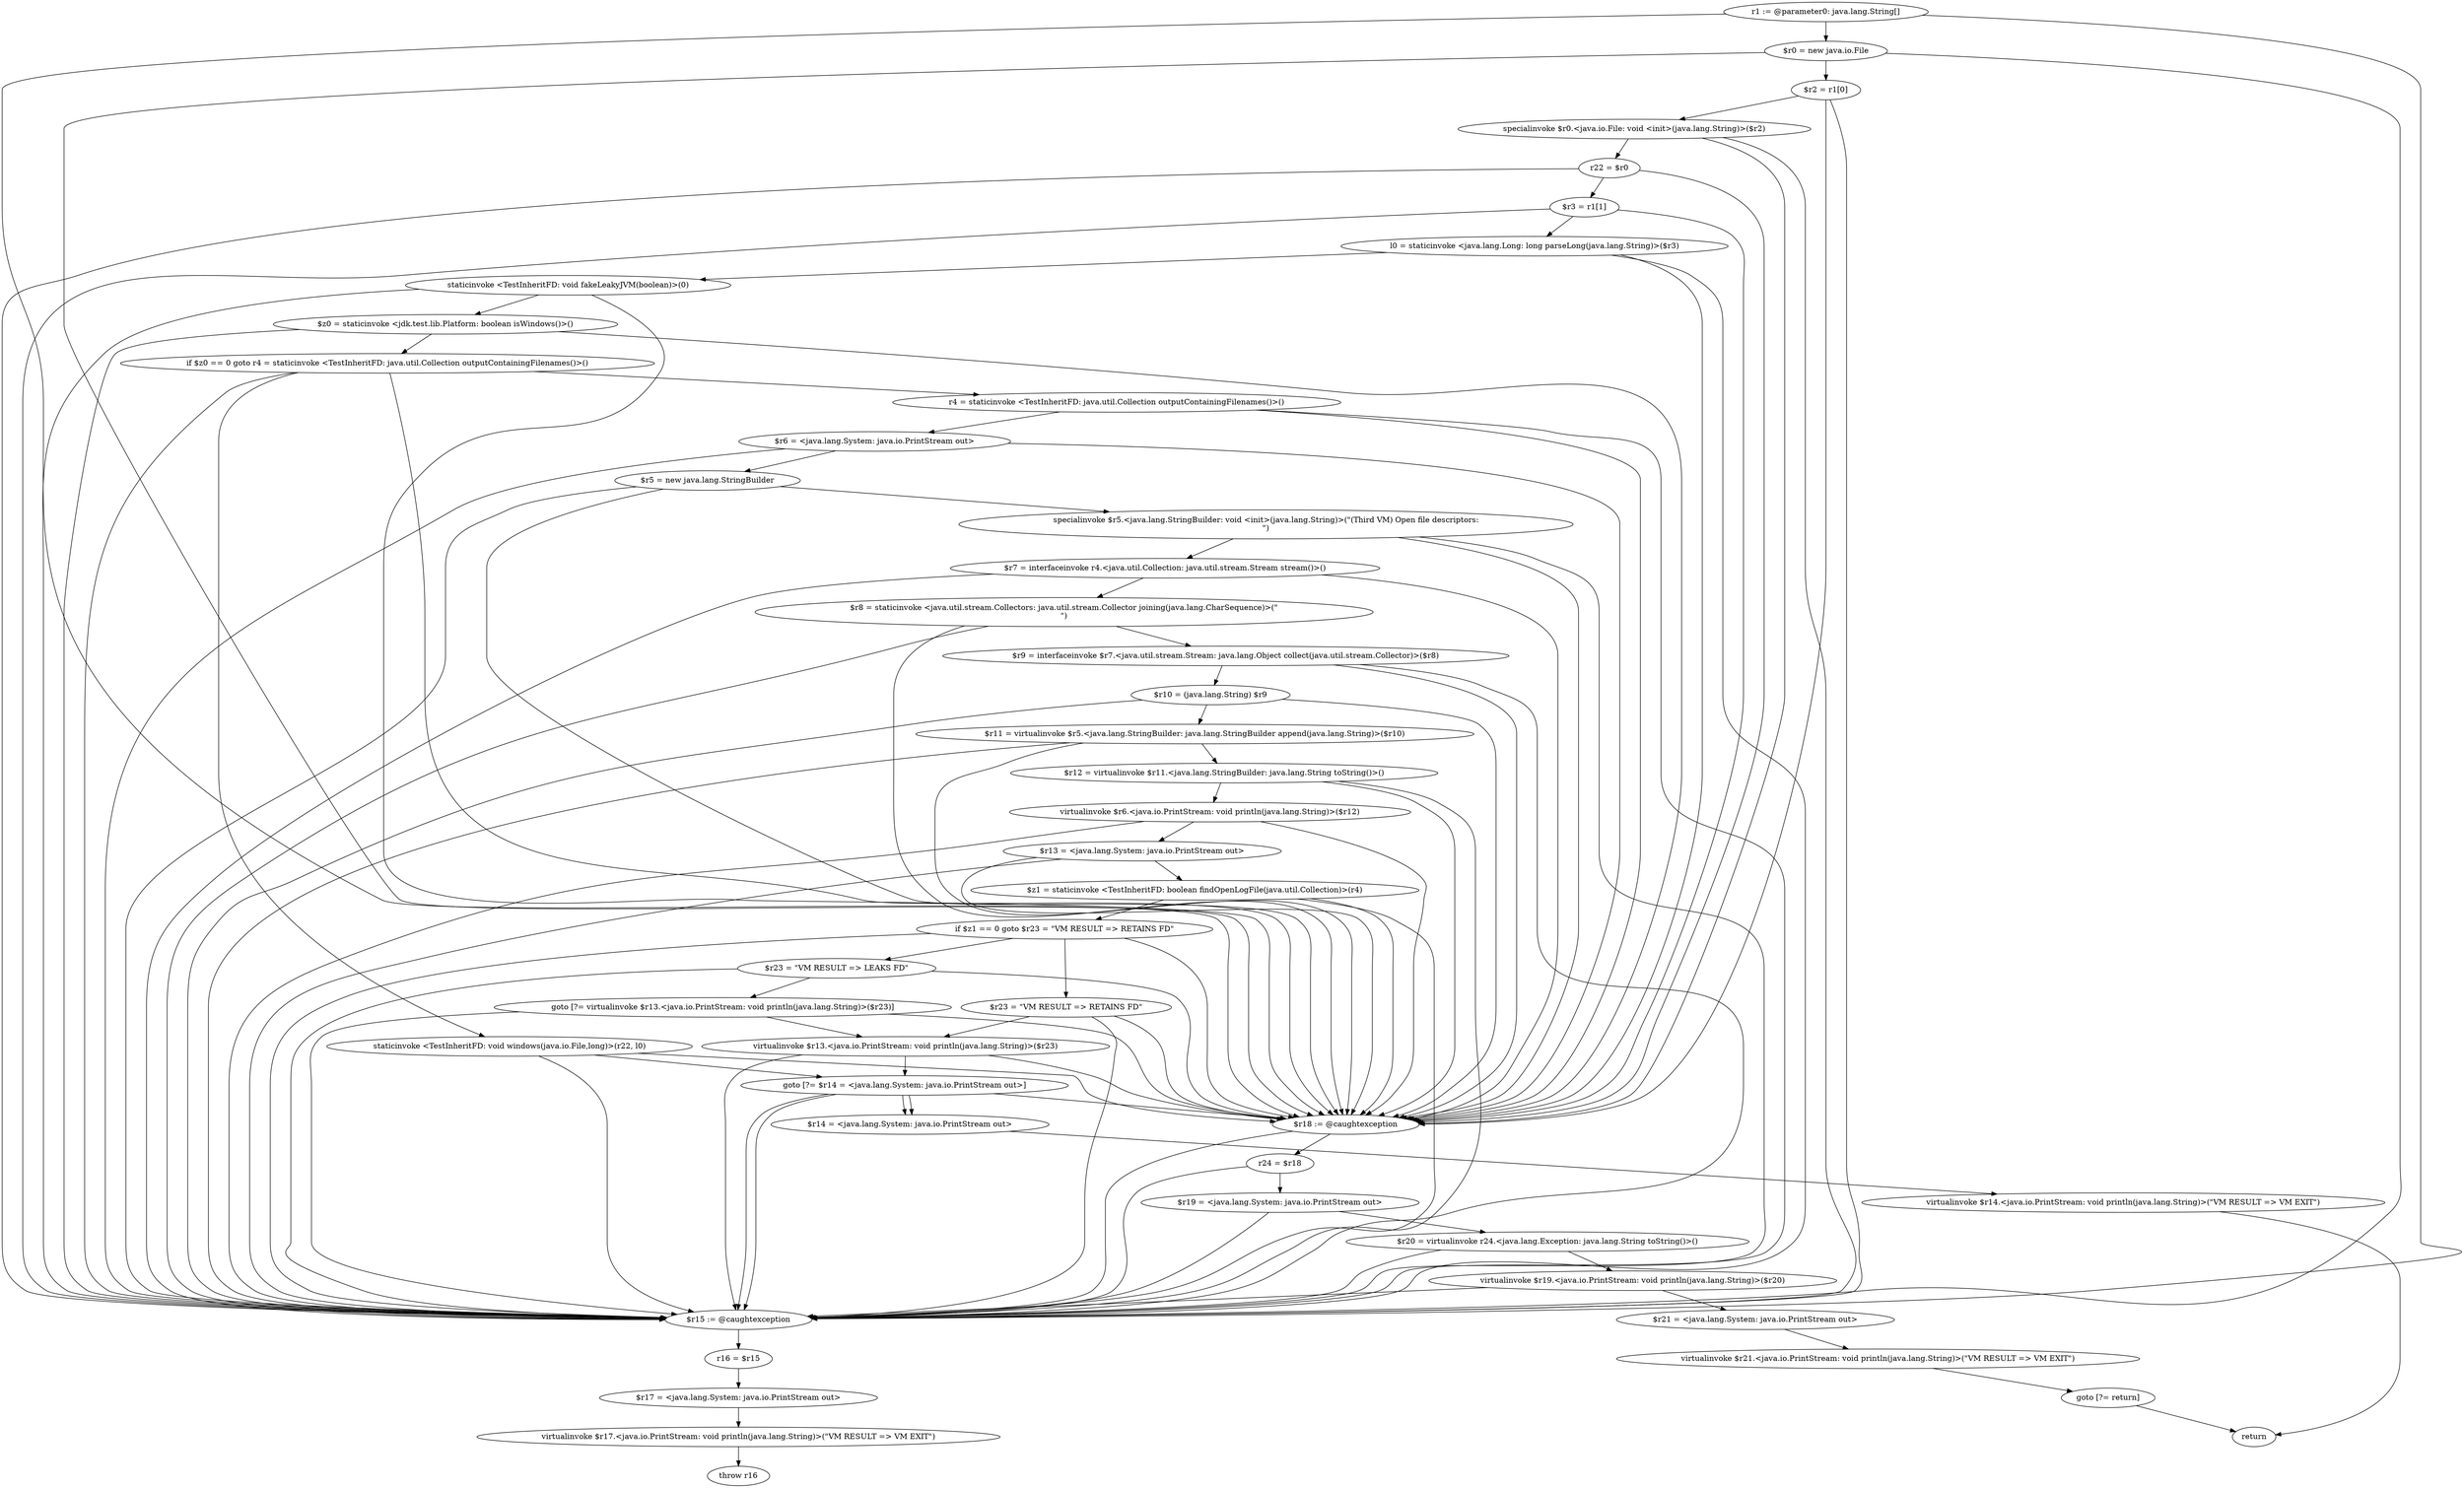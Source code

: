 digraph "unitGraph" {
    "r1 := @parameter0: java.lang.String[]"
    "$r0 = new java.io.File"
    "$r2 = r1[0]"
    "specialinvoke $r0.<java.io.File: void <init>(java.lang.String)>($r2)"
    "r22 = $r0"
    "$r3 = r1[1]"
    "l0 = staticinvoke <java.lang.Long: long parseLong(java.lang.String)>($r3)"
    "staticinvoke <TestInheritFD: void fakeLeakyJVM(boolean)>(0)"
    "$z0 = staticinvoke <jdk.test.lib.Platform: boolean isWindows()>()"
    "if $z0 == 0 goto r4 = staticinvoke <TestInheritFD: java.util.Collection outputContainingFilenames()>()"
    "staticinvoke <TestInheritFD: void windows(java.io.File,long)>(r22, l0)"
    "goto [?= $r14 = <java.lang.System: java.io.PrintStream out>]"
    "r4 = staticinvoke <TestInheritFD: java.util.Collection outputContainingFilenames()>()"
    "$r6 = <java.lang.System: java.io.PrintStream out>"
    "$r5 = new java.lang.StringBuilder"
    "specialinvoke $r5.<java.lang.StringBuilder: void <init>(java.lang.String)>(\"(Third VM) Open file descriptors:\n\")"
    "$r7 = interfaceinvoke r4.<java.util.Collection: java.util.stream.Stream stream()>()"
    "$r8 = staticinvoke <java.util.stream.Collectors: java.util.stream.Collector joining(java.lang.CharSequence)>(\"\n\")"
    "$r9 = interfaceinvoke $r7.<java.util.stream.Stream: java.lang.Object collect(java.util.stream.Collector)>($r8)"
    "$r10 = (java.lang.String) $r9"
    "$r11 = virtualinvoke $r5.<java.lang.StringBuilder: java.lang.StringBuilder append(java.lang.String)>($r10)"
    "$r12 = virtualinvoke $r11.<java.lang.StringBuilder: java.lang.String toString()>()"
    "virtualinvoke $r6.<java.io.PrintStream: void println(java.lang.String)>($r12)"
    "$r13 = <java.lang.System: java.io.PrintStream out>"
    "$z1 = staticinvoke <TestInheritFD: boolean findOpenLogFile(java.util.Collection)>(r4)"
    "if $z1 == 0 goto $r23 = \"VM RESULT => RETAINS FD\""
    "$r23 = \"VM RESULT => LEAKS FD\""
    "goto [?= virtualinvoke $r13.<java.io.PrintStream: void println(java.lang.String)>($r23)]"
    "$r23 = \"VM RESULT => RETAINS FD\""
    "virtualinvoke $r13.<java.io.PrintStream: void println(java.lang.String)>($r23)"
    "$r18 := @caughtexception"
    "r24 = $r18"
    "$r19 = <java.lang.System: java.io.PrintStream out>"
    "$r20 = virtualinvoke r24.<java.lang.Exception: java.lang.String toString()>()"
    "virtualinvoke $r19.<java.io.PrintStream: void println(java.lang.String)>($r20)"
    "$r21 = <java.lang.System: java.io.PrintStream out>"
    "virtualinvoke $r21.<java.io.PrintStream: void println(java.lang.String)>(\"VM RESULT => VM EXIT\")"
    "goto [?= return]"
    "$r15 := @caughtexception"
    "r16 = $r15"
    "$r17 = <java.lang.System: java.io.PrintStream out>"
    "virtualinvoke $r17.<java.io.PrintStream: void println(java.lang.String)>(\"VM RESULT => VM EXIT\")"
    "throw r16"
    "$r14 = <java.lang.System: java.io.PrintStream out>"
    "virtualinvoke $r14.<java.io.PrintStream: void println(java.lang.String)>(\"VM RESULT => VM EXIT\")"
    "return"
    "r1 := @parameter0: java.lang.String[]"->"$r18 := @caughtexception";
    "r1 := @parameter0: java.lang.String[]"->"$r15 := @caughtexception";
    "r1 := @parameter0: java.lang.String[]"->"$r0 = new java.io.File";
    "$r0 = new java.io.File"->"$r18 := @caughtexception";
    "$r0 = new java.io.File"->"$r15 := @caughtexception";
    "$r0 = new java.io.File"->"$r2 = r1[0]";
    "$r2 = r1[0]"->"$r18 := @caughtexception";
    "$r2 = r1[0]"->"$r15 := @caughtexception";
    "$r2 = r1[0]"->"specialinvoke $r0.<java.io.File: void <init>(java.lang.String)>($r2)";
    "specialinvoke $r0.<java.io.File: void <init>(java.lang.String)>($r2)"->"$r18 := @caughtexception";
    "specialinvoke $r0.<java.io.File: void <init>(java.lang.String)>($r2)"->"$r15 := @caughtexception";
    "specialinvoke $r0.<java.io.File: void <init>(java.lang.String)>($r2)"->"r22 = $r0";
    "r22 = $r0"->"$r18 := @caughtexception";
    "r22 = $r0"->"$r15 := @caughtexception";
    "r22 = $r0"->"$r3 = r1[1]";
    "$r3 = r1[1]"->"$r18 := @caughtexception";
    "$r3 = r1[1]"->"$r15 := @caughtexception";
    "$r3 = r1[1]"->"l0 = staticinvoke <java.lang.Long: long parseLong(java.lang.String)>($r3)";
    "l0 = staticinvoke <java.lang.Long: long parseLong(java.lang.String)>($r3)"->"$r18 := @caughtexception";
    "l0 = staticinvoke <java.lang.Long: long parseLong(java.lang.String)>($r3)"->"$r15 := @caughtexception";
    "l0 = staticinvoke <java.lang.Long: long parseLong(java.lang.String)>($r3)"->"staticinvoke <TestInheritFD: void fakeLeakyJVM(boolean)>(0)";
    "staticinvoke <TestInheritFD: void fakeLeakyJVM(boolean)>(0)"->"$r18 := @caughtexception";
    "staticinvoke <TestInheritFD: void fakeLeakyJVM(boolean)>(0)"->"$r15 := @caughtexception";
    "staticinvoke <TestInheritFD: void fakeLeakyJVM(boolean)>(0)"->"$z0 = staticinvoke <jdk.test.lib.Platform: boolean isWindows()>()";
    "$z0 = staticinvoke <jdk.test.lib.Platform: boolean isWindows()>()"->"$r18 := @caughtexception";
    "$z0 = staticinvoke <jdk.test.lib.Platform: boolean isWindows()>()"->"$r15 := @caughtexception";
    "$z0 = staticinvoke <jdk.test.lib.Platform: boolean isWindows()>()"->"if $z0 == 0 goto r4 = staticinvoke <TestInheritFD: java.util.Collection outputContainingFilenames()>()";
    "if $z0 == 0 goto r4 = staticinvoke <TestInheritFD: java.util.Collection outputContainingFilenames()>()"->"staticinvoke <TestInheritFD: void windows(java.io.File,long)>(r22, l0)";
    "if $z0 == 0 goto r4 = staticinvoke <TestInheritFD: java.util.Collection outputContainingFilenames()>()"->"r4 = staticinvoke <TestInheritFD: java.util.Collection outputContainingFilenames()>()";
    "if $z0 == 0 goto r4 = staticinvoke <TestInheritFD: java.util.Collection outputContainingFilenames()>()"->"$r18 := @caughtexception";
    "if $z0 == 0 goto r4 = staticinvoke <TestInheritFD: java.util.Collection outputContainingFilenames()>()"->"$r15 := @caughtexception";
    "staticinvoke <TestInheritFD: void windows(java.io.File,long)>(r22, l0)"->"$r18 := @caughtexception";
    "staticinvoke <TestInheritFD: void windows(java.io.File,long)>(r22, l0)"->"$r15 := @caughtexception";
    "staticinvoke <TestInheritFD: void windows(java.io.File,long)>(r22, l0)"->"goto [?= $r14 = <java.lang.System: java.io.PrintStream out>]";
    "goto [?= $r14 = <java.lang.System: java.io.PrintStream out>]"->"$r18 := @caughtexception";
    "goto [?= $r14 = <java.lang.System: java.io.PrintStream out>]"->"$r15 := @caughtexception";
    "goto [?= $r14 = <java.lang.System: java.io.PrintStream out>]"->"$r14 = <java.lang.System: java.io.PrintStream out>";
    "r4 = staticinvoke <TestInheritFD: java.util.Collection outputContainingFilenames()>()"->"$r18 := @caughtexception";
    "r4 = staticinvoke <TestInheritFD: java.util.Collection outputContainingFilenames()>()"->"$r15 := @caughtexception";
    "r4 = staticinvoke <TestInheritFD: java.util.Collection outputContainingFilenames()>()"->"$r6 = <java.lang.System: java.io.PrintStream out>";
    "$r6 = <java.lang.System: java.io.PrintStream out>"->"$r18 := @caughtexception";
    "$r6 = <java.lang.System: java.io.PrintStream out>"->"$r15 := @caughtexception";
    "$r6 = <java.lang.System: java.io.PrintStream out>"->"$r5 = new java.lang.StringBuilder";
    "$r5 = new java.lang.StringBuilder"->"$r18 := @caughtexception";
    "$r5 = new java.lang.StringBuilder"->"$r15 := @caughtexception";
    "$r5 = new java.lang.StringBuilder"->"specialinvoke $r5.<java.lang.StringBuilder: void <init>(java.lang.String)>(\"(Third VM) Open file descriptors:\n\")";
    "specialinvoke $r5.<java.lang.StringBuilder: void <init>(java.lang.String)>(\"(Third VM) Open file descriptors:\n\")"->"$r18 := @caughtexception";
    "specialinvoke $r5.<java.lang.StringBuilder: void <init>(java.lang.String)>(\"(Third VM) Open file descriptors:\n\")"->"$r15 := @caughtexception";
    "specialinvoke $r5.<java.lang.StringBuilder: void <init>(java.lang.String)>(\"(Third VM) Open file descriptors:\n\")"->"$r7 = interfaceinvoke r4.<java.util.Collection: java.util.stream.Stream stream()>()";
    "$r7 = interfaceinvoke r4.<java.util.Collection: java.util.stream.Stream stream()>()"->"$r18 := @caughtexception";
    "$r7 = interfaceinvoke r4.<java.util.Collection: java.util.stream.Stream stream()>()"->"$r15 := @caughtexception";
    "$r7 = interfaceinvoke r4.<java.util.Collection: java.util.stream.Stream stream()>()"->"$r8 = staticinvoke <java.util.stream.Collectors: java.util.stream.Collector joining(java.lang.CharSequence)>(\"\n\")";
    "$r8 = staticinvoke <java.util.stream.Collectors: java.util.stream.Collector joining(java.lang.CharSequence)>(\"\n\")"->"$r18 := @caughtexception";
    "$r8 = staticinvoke <java.util.stream.Collectors: java.util.stream.Collector joining(java.lang.CharSequence)>(\"\n\")"->"$r15 := @caughtexception";
    "$r8 = staticinvoke <java.util.stream.Collectors: java.util.stream.Collector joining(java.lang.CharSequence)>(\"\n\")"->"$r9 = interfaceinvoke $r7.<java.util.stream.Stream: java.lang.Object collect(java.util.stream.Collector)>($r8)";
    "$r9 = interfaceinvoke $r7.<java.util.stream.Stream: java.lang.Object collect(java.util.stream.Collector)>($r8)"->"$r18 := @caughtexception";
    "$r9 = interfaceinvoke $r7.<java.util.stream.Stream: java.lang.Object collect(java.util.stream.Collector)>($r8)"->"$r15 := @caughtexception";
    "$r9 = interfaceinvoke $r7.<java.util.stream.Stream: java.lang.Object collect(java.util.stream.Collector)>($r8)"->"$r10 = (java.lang.String) $r9";
    "$r10 = (java.lang.String) $r9"->"$r18 := @caughtexception";
    "$r10 = (java.lang.String) $r9"->"$r15 := @caughtexception";
    "$r10 = (java.lang.String) $r9"->"$r11 = virtualinvoke $r5.<java.lang.StringBuilder: java.lang.StringBuilder append(java.lang.String)>($r10)";
    "$r11 = virtualinvoke $r5.<java.lang.StringBuilder: java.lang.StringBuilder append(java.lang.String)>($r10)"->"$r18 := @caughtexception";
    "$r11 = virtualinvoke $r5.<java.lang.StringBuilder: java.lang.StringBuilder append(java.lang.String)>($r10)"->"$r15 := @caughtexception";
    "$r11 = virtualinvoke $r5.<java.lang.StringBuilder: java.lang.StringBuilder append(java.lang.String)>($r10)"->"$r12 = virtualinvoke $r11.<java.lang.StringBuilder: java.lang.String toString()>()";
    "$r12 = virtualinvoke $r11.<java.lang.StringBuilder: java.lang.String toString()>()"->"$r18 := @caughtexception";
    "$r12 = virtualinvoke $r11.<java.lang.StringBuilder: java.lang.String toString()>()"->"$r15 := @caughtexception";
    "$r12 = virtualinvoke $r11.<java.lang.StringBuilder: java.lang.String toString()>()"->"virtualinvoke $r6.<java.io.PrintStream: void println(java.lang.String)>($r12)";
    "virtualinvoke $r6.<java.io.PrintStream: void println(java.lang.String)>($r12)"->"$r18 := @caughtexception";
    "virtualinvoke $r6.<java.io.PrintStream: void println(java.lang.String)>($r12)"->"$r15 := @caughtexception";
    "virtualinvoke $r6.<java.io.PrintStream: void println(java.lang.String)>($r12)"->"$r13 = <java.lang.System: java.io.PrintStream out>";
    "$r13 = <java.lang.System: java.io.PrintStream out>"->"$r18 := @caughtexception";
    "$r13 = <java.lang.System: java.io.PrintStream out>"->"$r15 := @caughtexception";
    "$r13 = <java.lang.System: java.io.PrintStream out>"->"$z1 = staticinvoke <TestInheritFD: boolean findOpenLogFile(java.util.Collection)>(r4)";
    "$z1 = staticinvoke <TestInheritFD: boolean findOpenLogFile(java.util.Collection)>(r4)"->"$r18 := @caughtexception";
    "$z1 = staticinvoke <TestInheritFD: boolean findOpenLogFile(java.util.Collection)>(r4)"->"$r15 := @caughtexception";
    "$z1 = staticinvoke <TestInheritFD: boolean findOpenLogFile(java.util.Collection)>(r4)"->"if $z1 == 0 goto $r23 = \"VM RESULT => RETAINS FD\"";
    "if $z1 == 0 goto $r23 = \"VM RESULT => RETAINS FD\""->"$r23 = \"VM RESULT => LEAKS FD\"";
    "if $z1 == 0 goto $r23 = \"VM RESULT => RETAINS FD\""->"$r23 = \"VM RESULT => RETAINS FD\"";
    "if $z1 == 0 goto $r23 = \"VM RESULT => RETAINS FD\""->"$r18 := @caughtexception";
    "if $z1 == 0 goto $r23 = \"VM RESULT => RETAINS FD\""->"$r15 := @caughtexception";
    "$r23 = \"VM RESULT => LEAKS FD\""->"$r18 := @caughtexception";
    "$r23 = \"VM RESULT => LEAKS FD\""->"$r15 := @caughtexception";
    "$r23 = \"VM RESULT => LEAKS FD\""->"goto [?= virtualinvoke $r13.<java.io.PrintStream: void println(java.lang.String)>($r23)]";
    "goto [?= virtualinvoke $r13.<java.io.PrintStream: void println(java.lang.String)>($r23)]"->"$r18 := @caughtexception";
    "goto [?= virtualinvoke $r13.<java.io.PrintStream: void println(java.lang.String)>($r23)]"->"$r15 := @caughtexception";
    "goto [?= virtualinvoke $r13.<java.io.PrintStream: void println(java.lang.String)>($r23)]"->"virtualinvoke $r13.<java.io.PrintStream: void println(java.lang.String)>($r23)";
    "$r23 = \"VM RESULT => RETAINS FD\""->"$r18 := @caughtexception";
    "$r23 = \"VM RESULT => RETAINS FD\""->"$r15 := @caughtexception";
    "$r23 = \"VM RESULT => RETAINS FD\""->"virtualinvoke $r13.<java.io.PrintStream: void println(java.lang.String)>($r23)";
    "virtualinvoke $r13.<java.io.PrintStream: void println(java.lang.String)>($r23)"->"$r18 := @caughtexception";
    "virtualinvoke $r13.<java.io.PrintStream: void println(java.lang.String)>($r23)"->"$r15 := @caughtexception";
    "virtualinvoke $r13.<java.io.PrintStream: void println(java.lang.String)>($r23)"->"goto [?= $r14 = <java.lang.System: java.io.PrintStream out>]";
    "goto [?= $r14 = <java.lang.System: java.io.PrintStream out>]"->"$r14 = <java.lang.System: java.io.PrintStream out>";
    "goto [?= $r14 = <java.lang.System: java.io.PrintStream out>]"->"$r15 := @caughtexception";
    "$r18 := @caughtexception"->"r24 = $r18";
    "$r18 := @caughtexception"->"$r15 := @caughtexception";
    "r24 = $r18"->"$r19 = <java.lang.System: java.io.PrintStream out>";
    "r24 = $r18"->"$r15 := @caughtexception";
    "$r19 = <java.lang.System: java.io.PrintStream out>"->"$r20 = virtualinvoke r24.<java.lang.Exception: java.lang.String toString()>()";
    "$r19 = <java.lang.System: java.io.PrintStream out>"->"$r15 := @caughtexception";
    "$r20 = virtualinvoke r24.<java.lang.Exception: java.lang.String toString()>()"->"virtualinvoke $r19.<java.io.PrintStream: void println(java.lang.String)>($r20)";
    "$r20 = virtualinvoke r24.<java.lang.Exception: java.lang.String toString()>()"->"$r15 := @caughtexception";
    "virtualinvoke $r19.<java.io.PrintStream: void println(java.lang.String)>($r20)"->"$r21 = <java.lang.System: java.io.PrintStream out>";
    "virtualinvoke $r19.<java.io.PrintStream: void println(java.lang.String)>($r20)"->"$r15 := @caughtexception";
    "$r21 = <java.lang.System: java.io.PrintStream out>"->"virtualinvoke $r21.<java.io.PrintStream: void println(java.lang.String)>(\"VM RESULT => VM EXIT\")";
    "virtualinvoke $r21.<java.io.PrintStream: void println(java.lang.String)>(\"VM RESULT => VM EXIT\")"->"goto [?= return]";
    "goto [?= return]"->"return";
    "$r15 := @caughtexception"->"r16 = $r15";
    "r16 = $r15"->"$r17 = <java.lang.System: java.io.PrintStream out>";
    "$r17 = <java.lang.System: java.io.PrintStream out>"->"virtualinvoke $r17.<java.io.PrintStream: void println(java.lang.String)>(\"VM RESULT => VM EXIT\")";
    "virtualinvoke $r17.<java.io.PrintStream: void println(java.lang.String)>(\"VM RESULT => VM EXIT\")"->"throw r16";
    "$r14 = <java.lang.System: java.io.PrintStream out>"->"virtualinvoke $r14.<java.io.PrintStream: void println(java.lang.String)>(\"VM RESULT => VM EXIT\")";
    "virtualinvoke $r14.<java.io.PrintStream: void println(java.lang.String)>(\"VM RESULT => VM EXIT\")"->"return";
}
